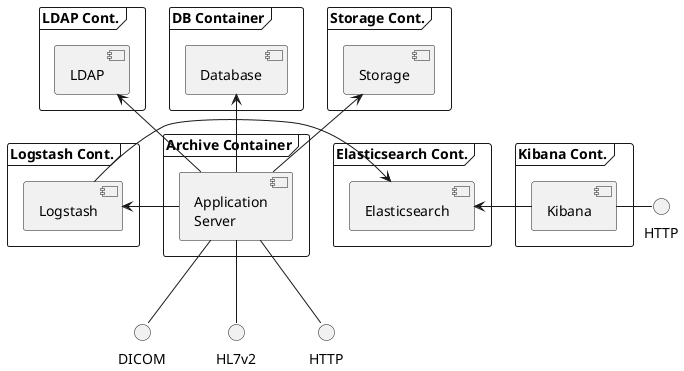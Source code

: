 @startuml
frame "Archive Container" {
[Application\nServer] as arc
}
frame "LDAP Cont." {
[LDAP] <-- arc
}
frame "DB Container" {
[Database] <-- arc
}
frame "Storage Cont." {
[Storage] <-- arc
}
frame "Logstash Cont." {
[Logstash] <- arc
}
frame "Elasticsearch Cont." {
[Logstash] -> [Elasticsearch]
}
frame "Kibana Cont." {
[Elasticsearch] <- [Kibana]
}
() HTTP as http
[Kibana] - http
arc -- DICOM
arc -- HL7v2
arc -- HTTP
@enduml